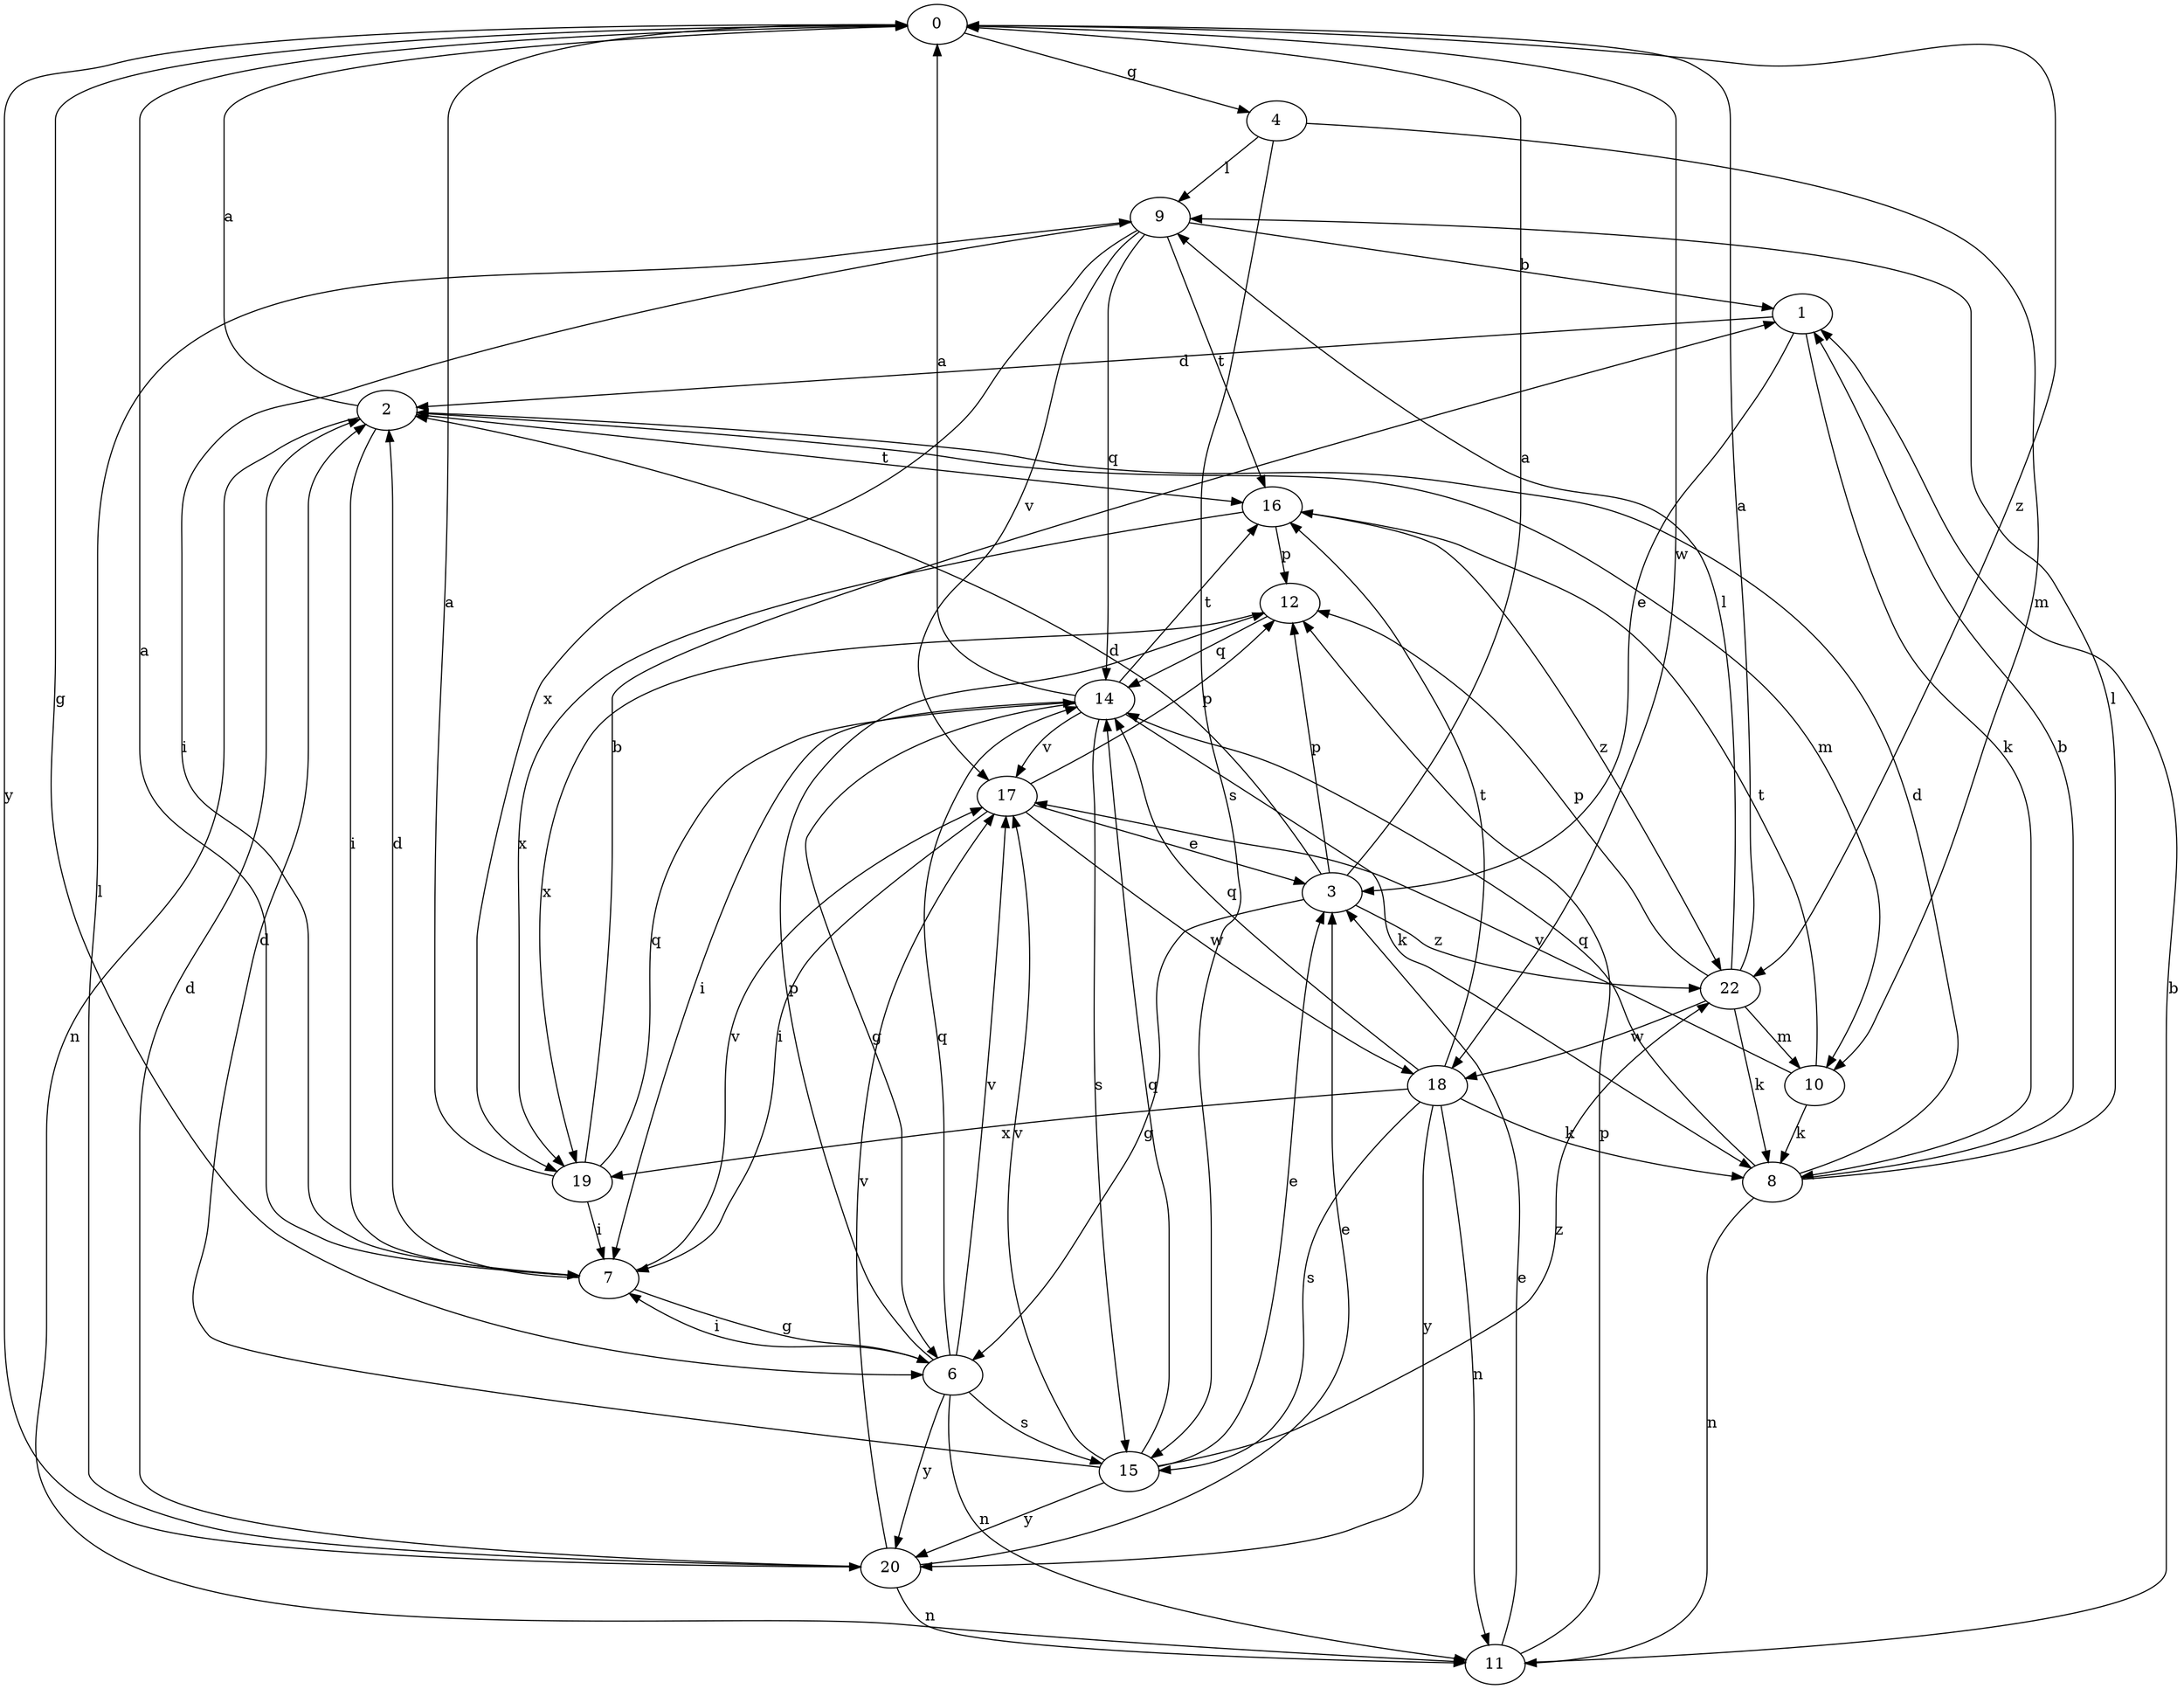 strict digraph  {
0;
1;
2;
3;
4;
6;
7;
8;
9;
10;
11;
12;
14;
15;
16;
17;
18;
19;
20;
22;
0 -> 4  [label=g];
0 -> 6  [label=g];
0 -> 18  [label=w];
0 -> 20  [label=y];
0 -> 22  [label=z];
1 -> 2  [label=d];
1 -> 3  [label=e];
1 -> 8  [label=k];
2 -> 0  [label=a];
2 -> 7  [label=i];
2 -> 10  [label=m];
2 -> 11  [label=n];
2 -> 16  [label=t];
3 -> 0  [label=a];
3 -> 2  [label=d];
3 -> 6  [label=g];
3 -> 12  [label=p];
3 -> 22  [label=z];
4 -> 9  [label=l];
4 -> 10  [label=m];
4 -> 15  [label=s];
6 -> 7  [label=i];
6 -> 11  [label=n];
6 -> 12  [label=p];
6 -> 14  [label=q];
6 -> 15  [label=s];
6 -> 17  [label=v];
6 -> 20  [label=y];
7 -> 0  [label=a];
7 -> 2  [label=d];
7 -> 6  [label=g];
7 -> 17  [label=v];
8 -> 1  [label=b];
8 -> 2  [label=d];
8 -> 9  [label=l];
8 -> 11  [label=n];
8 -> 14  [label=q];
9 -> 1  [label=b];
9 -> 7  [label=i];
9 -> 14  [label=q];
9 -> 16  [label=t];
9 -> 17  [label=v];
9 -> 19  [label=x];
10 -> 8  [label=k];
10 -> 16  [label=t];
10 -> 17  [label=v];
11 -> 1  [label=b];
11 -> 3  [label=e];
11 -> 12  [label=p];
12 -> 14  [label=q];
12 -> 19  [label=x];
14 -> 0  [label=a];
14 -> 6  [label=g];
14 -> 7  [label=i];
14 -> 8  [label=k];
14 -> 15  [label=s];
14 -> 16  [label=t];
14 -> 17  [label=v];
15 -> 2  [label=d];
15 -> 3  [label=e];
15 -> 14  [label=q];
15 -> 17  [label=v];
15 -> 20  [label=y];
15 -> 22  [label=z];
16 -> 12  [label=p];
16 -> 19  [label=x];
16 -> 22  [label=z];
17 -> 3  [label=e];
17 -> 7  [label=i];
17 -> 12  [label=p];
17 -> 18  [label=w];
18 -> 8  [label=k];
18 -> 11  [label=n];
18 -> 14  [label=q];
18 -> 15  [label=s];
18 -> 16  [label=t];
18 -> 19  [label=x];
18 -> 20  [label=y];
19 -> 0  [label=a];
19 -> 1  [label=b];
19 -> 7  [label=i];
19 -> 14  [label=q];
20 -> 2  [label=d];
20 -> 3  [label=e];
20 -> 9  [label=l];
20 -> 11  [label=n];
20 -> 17  [label=v];
22 -> 0  [label=a];
22 -> 8  [label=k];
22 -> 9  [label=l];
22 -> 10  [label=m];
22 -> 12  [label=p];
22 -> 18  [label=w];
}
